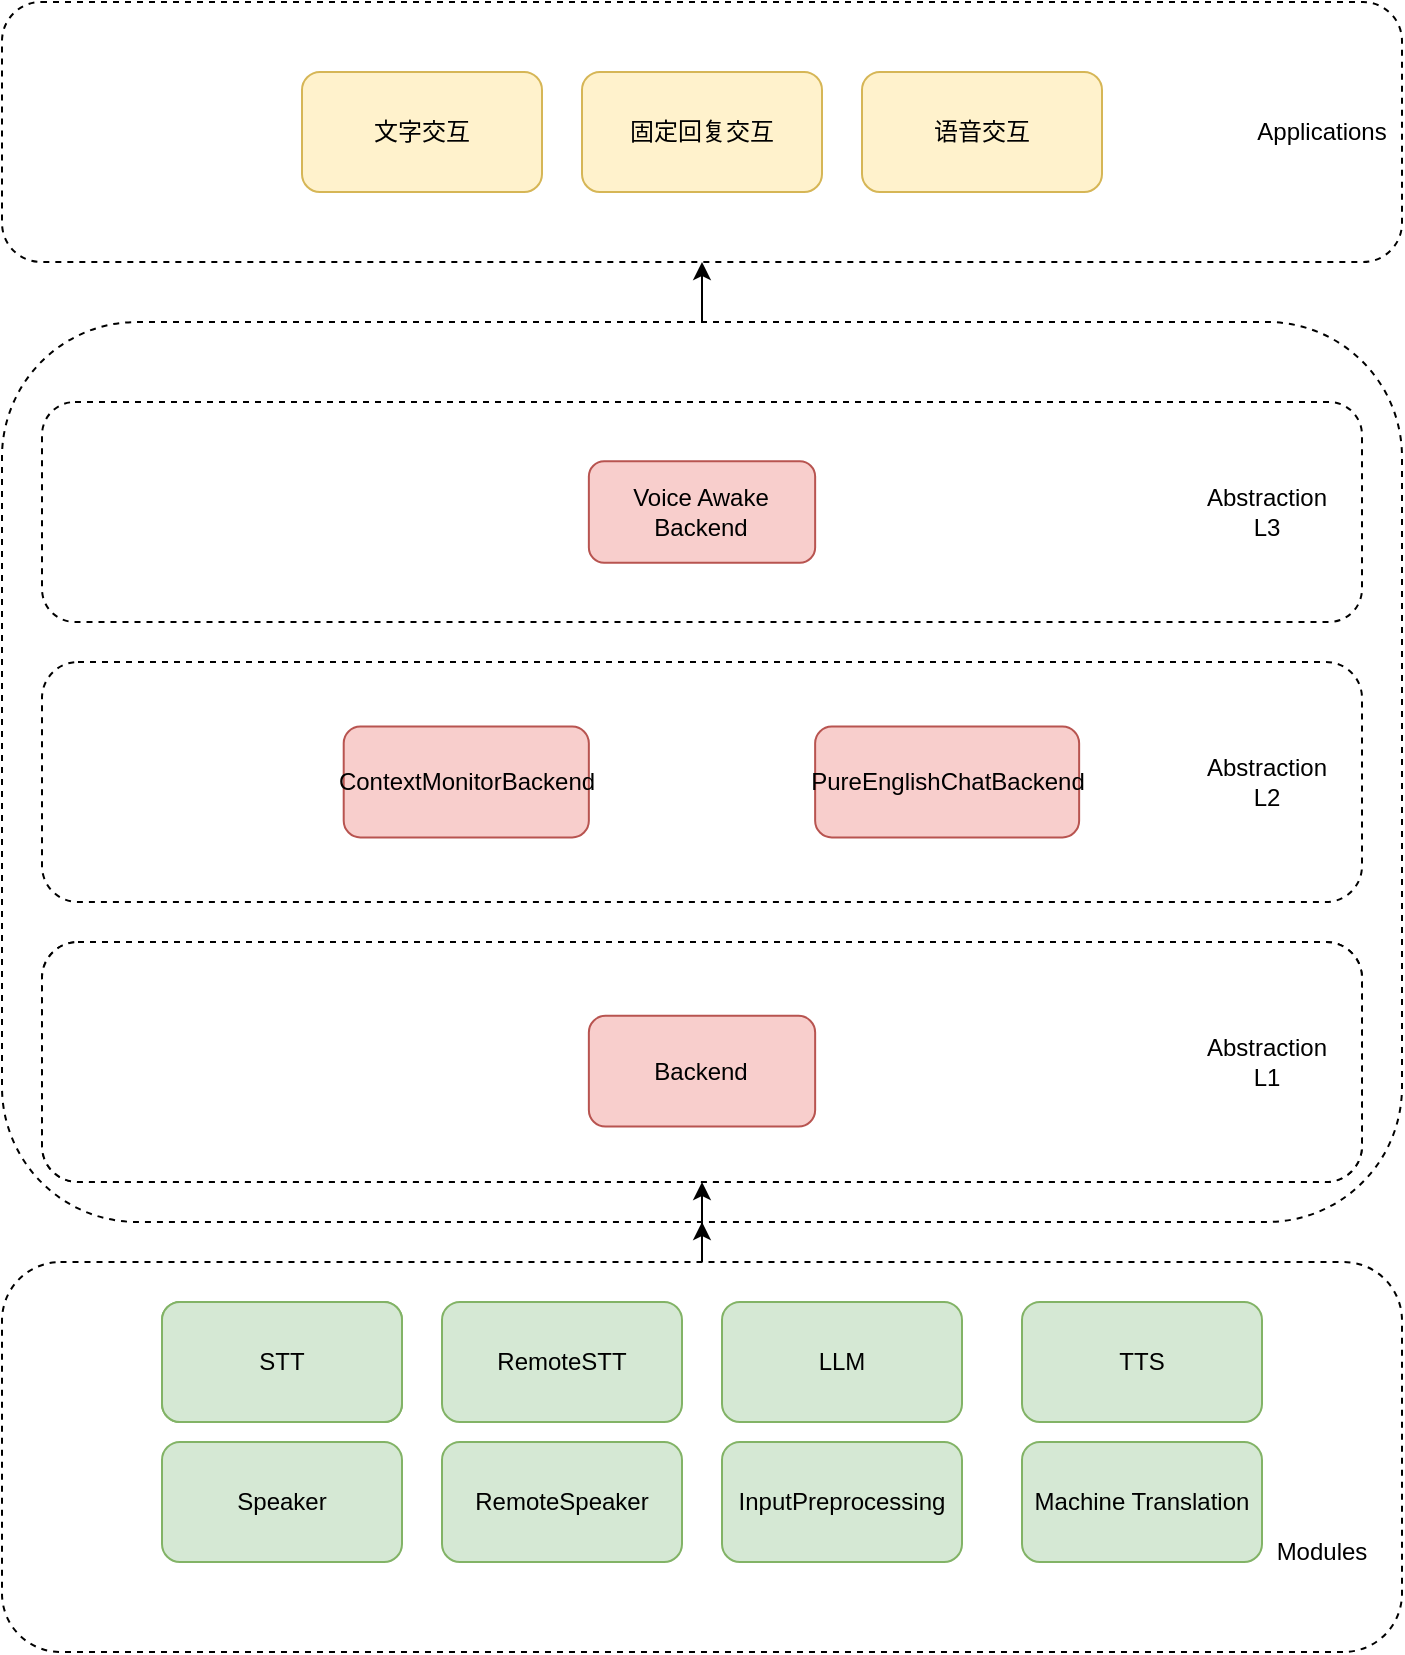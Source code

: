 <mxfile>
    <diagram name="第 1 页" id="Wu566Kua2JstjRgyABkP">
        <mxGraphModel dx="1078" dy="485" grid="1" gridSize="10" guides="1" tooltips="1" connect="1" arrows="1" fold="1" page="1" pageScale="1" pageWidth="827" pageHeight="1169" math="0" shadow="0">
            <root>
                <mxCell id="0"/>
                <mxCell id="1" parent="0"/>
                <mxCell id="KWj4d7zj0b5VkLXG1piS-27" style="edgeStyle=orthogonalEdgeStyle;rounded=0;orthogonalLoop=1;jettySize=auto;html=1;entryX=0.5;entryY=1;entryDx=0;entryDy=0;" parent="1" source="KWj4d7zj0b5VkLXG1piS-18" target="oR2MWclAaf6PLa6PnVYV-88" edge="1">
                    <mxGeometry relative="1" as="geometry"/>
                </mxCell>
                <mxCell id="KWj4d7zj0b5VkLXG1piS-29" style="edgeStyle=orthogonalEdgeStyle;rounded=0;orthogonalLoop=1;jettySize=auto;html=1;exitX=0.5;exitY=1;exitDx=0;exitDy=0;entryX=0.5;entryY=1;entryDx=0;entryDy=0;" parent="1" source="KWj4d7zj0b5VkLXG1piS-18" target="oR2MWclAaf6PLa6PnVYV-87" edge="1">
                    <mxGeometry relative="1" as="geometry"/>
                </mxCell>
                <mxCell id="KWj4d7zj0b5VkLXG1piS-18" value="" style="rounded=1;whiteSpace=wrap;html=1;dashed=1;" parent="1" vertex="1">
                    <mxGeometry x="20" y="1090" width="700" height="450" as="geometry"/>
                </mxCell>
                <mxCell id="oR2MWclAaf6PLa6PnVYV-88" value="" style="rounded=1;whiteSpace=wrap;html=1;dashed=1;" parent="1" vertex="1">
                    <mxGeometry x="20" y="930" width="700" height="130" as="geometry"/>
                </mxCell>
                <mxCell id="KWj4d7zj0b5VkLXG1piS-28" style="edgeStyle=orthogonalEdgeStyle;rounded=0;orthogonalLoop=1;jettySize=auto;html=1;entryX=0.5;entryY=1;entryDx=0;entryDy=0;" parent="1" source="oR2MWclAaf6PLa6PnVYV-85" target="KWj4d7zj0b5VkLXG1piS-18" edge="1">
                    <mxGeometry relative="1" as="geometry"/>
                </mxCell>
                <mxCell id="oR2MWclAaf6PLa6PnVYV-85" value="" style="rounded=1;whiteSpace=wrap;html=1;dashed=1;" parent="1" vertex="1">
                    <mxGeometry x="20" y="1560" width="700" height="195" as="geometry"/>
                </mxCell>
                <mxCell id="oR2MWclAaf6PLa6PnVYV-72" value="STT" style="rounded=1;whiteSpace=wrap;html=1;fillColor=#d5e8d4;strokeColor=#82b366;" parent="1" vertex="1">
                    <mxGeometry x="100" y="1580" width="120" height="60" as="geometry"/>
                </mxCell>
                <mxCell id="oR2MWclAaf6PLa6PnVYV-73" value="&lt;font color=&quot;#000000&quot;&gt;RemoteSTT&lt;/font&gt;" style="rounded=1;whiteSpace=wrap;html=1;fillColor=#d5e8d4;strokeColor=#82b366;" parent="1" vertex="1">
                    <mxGeometry x="240" y="1580" width="120" height="60" as="geometry"/>
                </mxCell>
                <mxCell id="oR2MWclAaf6PLa6PnVYV-74" value="TTS" style="rounded=1;whiteSpace=wrap;html=1;fillColor=#d5e8d4;strokeColor=#82b366;fontColor=#000000;" parent="1" vertex="1">
                    <mxGeometry x="530" y="1580" width="120" height="60" as="geometry"/>
                </mxCell>
                <mxCell id="oR2MWclAaf6PLa6PnVYV-75" value="Speaker" style="rounded=1;whiteSpace=wrap;html=1;fillColor=#d5e8d4;strokeColor=#82b366;fontColor=#000000;" parent="1" vertex="1">
                    <mxGeometry x="100" y="1650" width="120" height="60" as="geometry"/>
                </mxCell>
                <mxCell id="oR2MWclAaf6PLa6PnVYV-89" value="Applications" style="text;html=1;align=center;verticalAlign=middle;whiteSpace=wrap;rounded=0;" parent="1" vertex="1">
                    <mxGeometry x="650" y="980" width="60" height="30" as="geometry"/>
                </mxCell>
                <mxCell id="oR2MWclAaf6PLa6PnVYV-91" value="Modules" style="text;html=1;align=center;verticalAlign=middle;whiteSpace=wrap;rounded=0;" parent="1" vertex="1">
                    <mxGeometry x="650" y="1690" width="60" height="30" as="geometry"/>
                </mxCell>
                <mxCell id="KWj4d7zj0b5VkLXG1piS-19" value="" style="group" parent="1" vertex="1" connectable="0">
                    <mxGeometry x="40" y="1400" width="660" height="120" as="geometry"/>
                </mxCell>
                <mxCell id="oR2MWclAaf6PLa6PnVYV-87" value="" style="rounded=1;whiteSpace=wrap;html=1;dashed=1;" parent="KWj4d7zj0b5VkLXG1piS-19" vertex="1">
                    <mxGeometry width="660" height="120" as="geometry"/>
                </mxCell>
                <mxCell id="oR2MWclAaf6PLa6PnVYV-76" value="Backend" style="rounded=1;whiteSpace=wrap;html=1;fillColor=#f8cecc;strokeColor=#b85450;" parent="KWj4d7zj0b5VkLXG1piS-19" vertex="1">
                    <mxGeometry x="273.429" y="36.923" width="113.143" height="55.385" as="geometry"/>
                </mxCell>
                <mxCell id="oR2MWclAaf6PLa6PnVYV-90" value="Abstraction L1" style="text;html=1;align=center;verticalAlign=middle;whiteSpace=wrap;rounded=0;" parent="KWj4d7zj0b5VkLXG1piS-19" vertex="1">
                    <mxGeometry x="575.143" y="46.154" width="75.429" height="27.692" as="geometry"/>
                </mxCell>
                <mxCell id="KWj4d7zj0b5VkLXG1piS-20" value="" style="group;fontColor=#000000;" parent="1" vertex="1" connectable="0">
                    <mxGeometry x="40" y="1260" width="660" height="120" as="geometry"/>
                </mxCell>
                <mxCell id="KWj4d7zj0b5VkLXG1piS-6" value="" style="rounded=1;whiteSpace=wrap;html=1;dashed=1;" parent="KWj4d7zj0b5VkLXG1piS-20" vertex="1">
                    <mxGeometry width="660" height="120" as="geometry"/>
                </mxCell>
                <mxCell id="KWj4d7zj0b5VkLXG1piS-7" value="&lt;span style=&quot;text-align: left;&quot;&gt;&lt;font color=&quot;#000000&quot;&gt;ContextMonitorBackend&lt;/font&gt;&lt;/span&gt;" style="rounded=1;whiteSpace=wrap;html=1;fillColor=#f8cecc;strokeColor=#b85450;" parent="KWj4d7zj0b5VkLXG1piS-20" vertex="1">
                    <mxGeometry x="150.857" y="32.308" width="122.571" height="55.385" as="geometry"/>
                </mxCell>
                <mxCell id="KWj4d7zj0b5VkLXG1piS-8" value="PureEnglishChatBackend" style="rounded=1;whiteSpace=wrap;html=1;fillColor=#f8cecc;strokeColor=#b85450;fontColor=#000000;" parent="KWj4d7zj0b5VkLXG1piS-20" vertex="1">
                    <mxGeometry x="386.571" y="32.308" width="132" height="55.385" as="geometry"/>
                </mxCell>
                <mxCell id="KWj4d7zj0b5VkLXG1piS-9" value="Abstraction L2" style="text;html=1;align=center;verticalAlign=middle;whiteSpace=wrap;rounded=0;" parent="KWj4d7zj0b5VkLXG1piS-20" vertex="1">
                    <mxGeometry x="575.143" y="46.154" width="75.429" height="27.692" as="geometry"/>
                </mxCell>
                <mxCell id="KWj4d7zj0b5VkLXG1piS-21" value="" style="group;fontColor=#000000;" parent="1" vertex="1" connectable="0">
                    <mxGeometry x="40" y="1130" width="660" height="110" as="geometry"/>
                </mxCell>
                <mxCell id="KWj4d7zj0b5VkLXG1piS-2" value="" style="rounded=1;whiteSpace=wrap;html=1;dashed=1;" parent="KWj4d7zj0b5VkLXG1piS-21" vertex="1">
                    <mxGeometry width="660" height="110.0" as="geometry"/>
                </mxCell>
                <mxCell id="KWj4d7zj0b5VkLXG1piS-3" value="Voice Awake Backend" style="rounded=1;whiteSpace=wrap;html=1;fillColor=#f8cecc;strokeColor=#b85450;fontColor=#000000;" parent="KWj4d7zj0b5VkLXG1piS-21" vertex="1">
                    <mxGeometry x="273.429" y="29.615" width="113.143" height="50.769" as="geometry"/>
                </mxCell>
                <mxCell id="KWj4d7zj0b5VkLXG1piS-10" value="Abstraction L3" style="text;html=1;align=center;verticalAlign=middle;whiteSpace=wrap;rounded=0;" parent="KWj4d7zj0b5VkLXG1piS-21" vertex="1">
                    <mxGeometry x="575.143" y="42.308" width="75.429" height="25.385" as="geometry"/>
                </mxCell>
                <mxCell id="KWj4d7zj0b5VkLXG1piS-30" style="edgeStyle=orthogonalEdgeStyle;rounded=0;orthogonalLoop=1;jettySize=auto;html=1;exitX=0.5;exitY=1;exitDx=0;exitDy=0;entryX=0.5;entryY=1;entryDx=0;entryDy=0;" parent="1" source="KWj4d7zj0b5VkLXG1piS-18" target="oR2MWclAaf6PLa6PnVYV-87" edge="1">
                    <mxGeometry relative="1" as="geometry">
                        <mxPoint x="370" y="1510" as="targetPoint"/>
                    </mxGeometry>
                </mxCell>
                <mxCell id="4" value="文字交互" style="rounded=1;whiteSpace=wrap;html=1;fillColor=#fff2cc;strokeColor=#d6b656;fontColor=#000000;" parent="1" vertex="1">
                    <mxGeometry x="170" y="965" width="120" height="60" as="geometry"/>
                </mxCell>
                <mxCell id="5" value="语音交互" style="rounded=1;whiteSpace=wrap;html=1;fillColor=#fff2cc;strokeColor=#d6b656;fontColor=#000000;" parent="1" vertex="1">
                    <mxGeometry x="450" y="965" width="120" height="60" as="geometry"/>
                </mxCell>
                <mxCell id="6" value="" style="group;fontColor=#000000;" parent="1" vertex="1" connectable="0">
                    <mxGeometry x="40" y="1400" width="660" height="120" as="geometry"/>
                </mxCell>
                <mxCell id="7" value="" style="rounded=1;whiteSpace=wrap;html=1;dashed=1;" parent="6" vertex="1">
                    <mxGeometry width="660" height="120" as="geometry"/>
                </mxCell>
                <mxCell id="8" value="Backend" style="rounded=1;whiteSpace=wrap;html=1;fillColor=#f8cecc;strokeColor=#b85450;fontColor=#000000;" parent="6" vertex="1">
                    <mxGeometry x="273.429" y="36.923" width="113.143" height="55.385" as="geometry"/>
                </mxCell>
                <mxCell id="9" value="Abstraction L1" style="text;html=1;align=center;verticalAlign=middle;whiteSpace=wrap;rounded=0;" parent="6" vertex="1">
                    <mxGeometry x="575.143" y="46.154" width="75.429" height="27.692" as="geometry"/>
                </mxCell>
                <mxCell id="10" value="STT" style="rounded=1;whiteSpace=wrap;html=1;fillColor=#d5e8d4;strokeColor=#82b366;fontColor=#000000;" parent="1" vertex="1">
                    <mxGeometry x="100" y="1580" width="120" height="60" as="geometry"/>
                </mxCell>
                <mxCell id="11" value="InputPreprocessing" style="rounded=1;whiteSpace=wrap;html=1;fillColor=#d5e8d4;strokeColor=#82b366;fontColor=#000000;" parent="1" vertex="1">
                    <mxGeometry x="380" y="1650" width="120" height="60" as="geometry"/>
                </mxCell>
                <mxCell id="12" value="Machine Translation" style="rounded=1;whiteSpace=wrap;html=1;fillColor=#d5e8d4;strokeColor=#82b366;fontColor=#000000;" parent="1" vertex="1">
                    <mxGeometry x="530" y="1650" width="120" height="60" as="geometry"/>
                </mxCell>
                <mxCell id="13" value="LLM" style="rounded=1;whiteSpace=wrap;html=1;fillColor=#d5e8d4;strokeColor=#82b366;fontColor=#000000;" parent="1" vertex="1">
                    <mxGeometry x="380" y="1580" width="120" height="60" as="geometry"/>
                </mxCell>
                <mxCell id="14" value="固定回复交互" style="rounded=1;whiteSpace=wrap;html=1;fillColor=#fff2cc;strokeColor=#d6b656;fontColor=#000000;" parent="1" vertex="1">
                    <mxGeometry x="310" y="965" width="120" height="60" as="geometry"/>
                </mxCell>
                <mxCell id="15" value="RemoteSpeaker" style="rounded=1;whiteSpace=wrap;html=1;fillColor=#d5e8d4;strokeColor=#82b366;fontColor=#000000;" vertex="1" parent="1">
                    <mxGeometry x="240" y="1650" width="120" height="60" as="geometry"/>
                </mxCell>
            </root>
        </mxGraphModel>
    </diagram>
</mxfile>